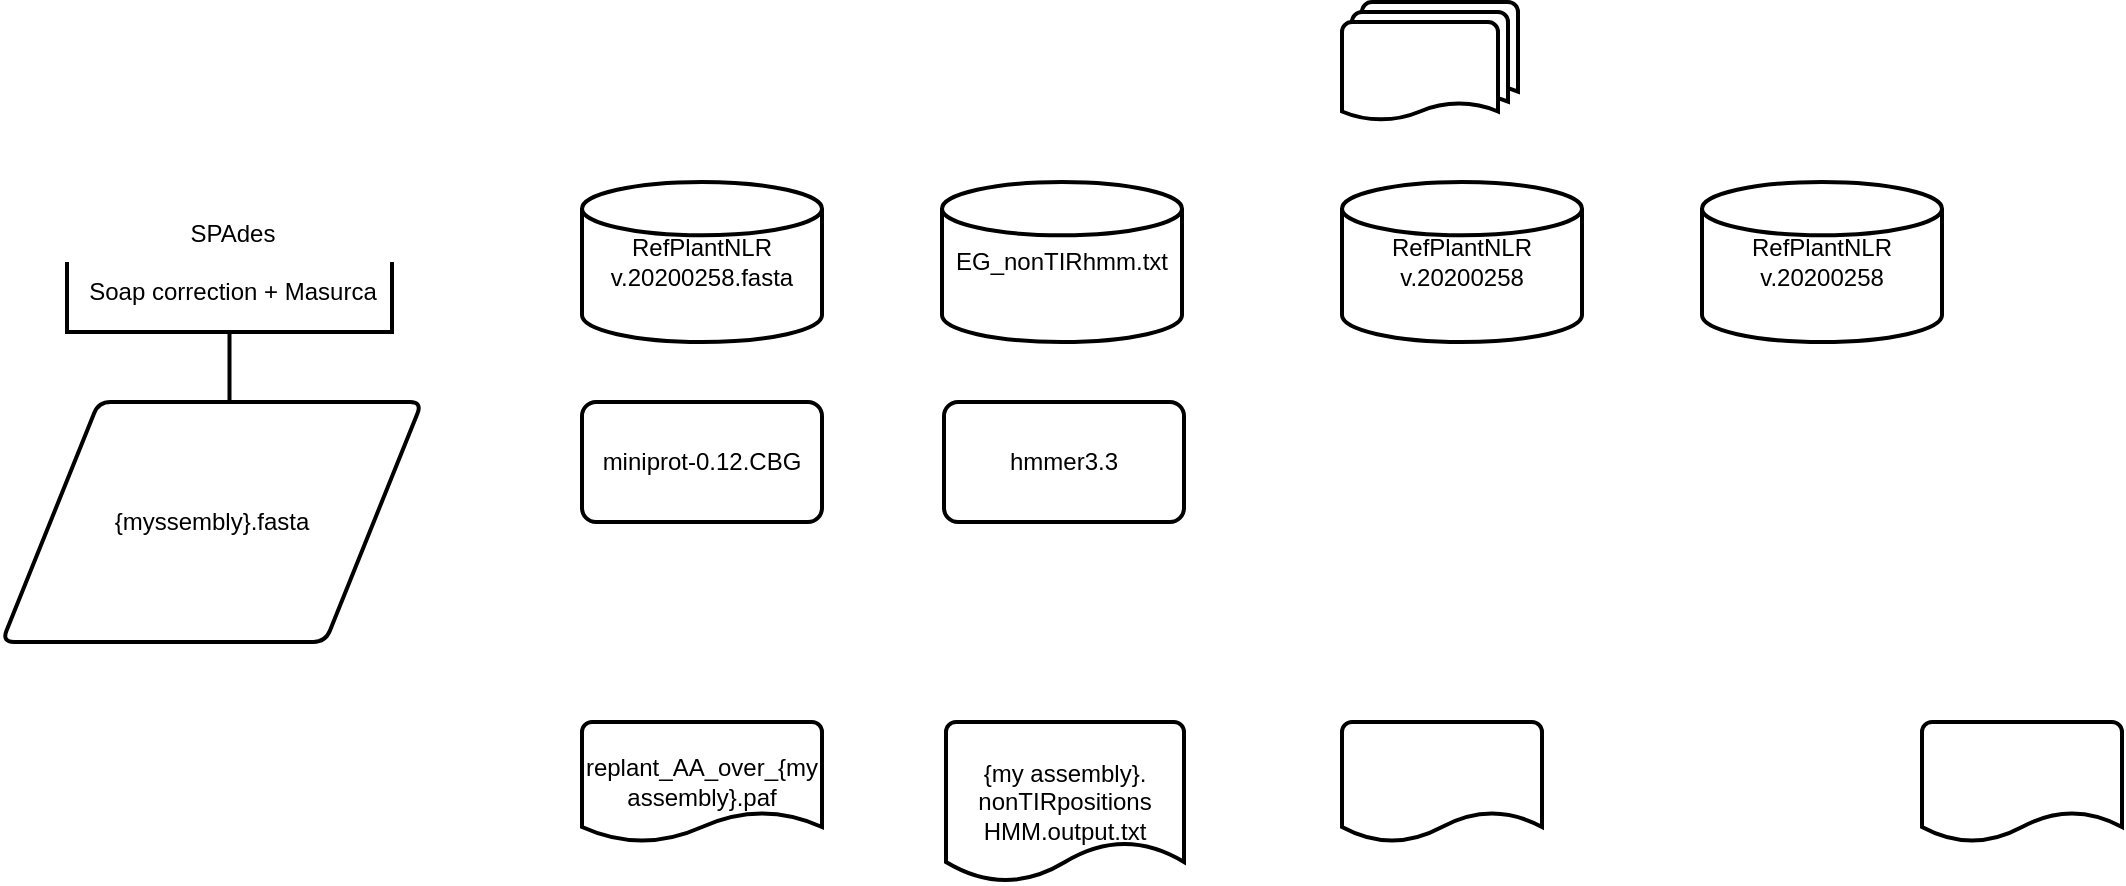 <mxfile version="22.1.4" type="github">
  <diagram id="C5RBs43oDa-KdzZeNtuy" name="Page-1">
    <mxGraphModel dx="1194" dy="560" grid="1" gridSize="10" guides="1" tooltips="1" connect="1" arrows="1" fold="1" page="1" pageScale="1" pageWidth="1600" pageHeight="900" math="0" shadow="0">
      <root>
        <mxCell id="WIyWlLk6GJQsqaUBKTNV-0" />
        <mxCell id="WIyWlLk6GJQsqaUBKTNV-1" parent="WIyWlLk6GJQsqaUBKTNV-0" />
        <mxCell id="aH96cFNIvQmzftlEokGr-0" value="{myssembly}.fasta" style="shape=parallelogram;html=1;strokeWidth=2;perimeter=parallelogramPerimeter;whiteSpace=wrap;rounded=1;arcSize=12;size=0.23;" vertex="1" parent="WIyWlLk6GJQsqaUBKTNV-1">
          <mxGeometry x="90" y="310" width="210" height="120" as="geometry" />
        </mxCell>
        <mxCell id="aH96cFNIvQmzftlEokGr-2" value="" style="strokeWidth=2;html=1;shape=mxgraph.flowchart.annotation_2;align=left;labelPosition=right;pointerEvents=1;rotation=-90;" vertex="1" parent="WIyWlLk6GJQsqaUBKTNV-1">
          <mxGeometry x="168.75" y="193.75" width="70" height="162.5" as="geometry" />
        </mxCell>
        <mxCell id="aH96cFNIvQmzftlEokGr-3" value="SPAdes&lt;br&gt;&lt;br&gt;Soap correction + Masurca" style="text;html=1;align=center;verticalAlign=middle;resizable=0;points=[];autosize=1;strokeColor=none;fillColor=none;" vertex="1" parent="WIyWlLk6GJQsqaUBKTNV-1">
          <mxGeometry x="120" y="210" width="170" height="60" as="geometry" />
        </mxCell>
        <mxCell id="aH96cFNIvQmzftlEokGr-5" value="" style="strokeWidth=2;html=1;shape=mxgraph.flowchart.document2;whiteSpace=wrap;size=0.25;" vertex="1" parent="WIyWlLk6GJQsqaUBKTNV-1">
          <mxGeometry x="1050" y="470" width="100" height="60" as="geometry" />
        </mxCell>
        <mxCell id="aH96cFNIvQmzftlEokGr-6" value="" style="strokeWidth=2;html=1;shape=mxgraph.flowchart.document2;whiteSpace=wrap;size=0.25;" vertex="1" parent="WIyWlLk6GJQsqaUBKTNV-1">
          <mxGeometry x="760" y="470" width="100" height="60" as="geometry" />
        </mxCell>
        <mxCell id="aH96cFNIvQmzftlEokGr-7" value="{my assembly}.&lt;br&gt;nonTIRpositions&lt;br&gt;HMM.output.txt" style="strokeWidth=2;html=1;shape=mxgraph.flowchart.document2;whiteSpace=wrap;size=0.25;" vertex="1" parent="WIyWlLk6GJQsqaUBKTNV-1">
          <mxGeometry x="562" y="470" width="119" height="80" as="geometry" />
        </mxCell>
        <mxCell id="aH96cFNIvQmzftlEokGr-8" value="replant_AA_over_{my assembly}.paf" style="strokeWidth=2;html=1;shape=mxgraph.flowchart.document2;whiteSpace=wrap;size=0.25;" vertex="1" parent="WIyWlLk6GJQsqaUBKTNV-1">
          <mxGeometry x="380" y="470" width="120" height="60" as="geometry" />
        </mxCell>
        <mxCell id="aH96cFNIvQmzftlEokGr-9" value="RefPlantNLR&lt;br&gt;v.20200258.fasta" style="strokeWidth=2;html=1;shape=mxgraph.flowchart.database;whiteSpace=wrap;" vertex="1" parent="WIyWlLk6GJQsqaUBKTNV-1">
          <mxGeometry x="380" y="200" width="120" height="80" as="geometry" />
        </mxCell>
        <mxCell id="aH96cFNIvQmzftlEokGr-11" value="RefPlantNLR&lt;br&gt;v.20200258" style="strokeWidth=2;html=1;shape=mxgraph.flowchart.database;whiteSpace=wrap;" vertex="1" parent="WIyWlLk6GJQsqaUBKTNV-1">
          <mxGeometry x="940" y="200" width="120" height="80" as="geometry" />
        </mxCell>
        <mxCell id="aH96cFNIvQmzftlEokGr-12" value="RefPlantNLR&lt;br&gt;v.20200258" style="strokeWidth=2;html=1;shape=mxgraph.flowchart.database;whiteSpace=wrap;" vertex="1" parent="WIyWlLk6GJQsqaUBKTNV-1">
          <mxGeometry x="760" y="200" width="120" height="80" as="geometry" />
        </mxCell>
        <mxCell id="aH96cFNIvQmzftlEokGr-13" value="EG_nonTIRhmm.txt" style="strokeWidth=2;html=1;shape=mxgraph.flowchart.database;whiteSpace=wrap;" vertex="1" parent="WIyWlLk6GJQsqaUBKTNV-1">
          <mxGeometry x="560" y="200" width="120" height="80" as="geometry" />
        </mxCell>
        <mxCell id="aH96cFNIvQmzftlEokGr-15" value="miniprot-0.12.CBG" style="rounded=1;whiteSpace=wrap;html=1;absoluteArcSize=1;arcSize=14;strokeWidth=2;" vertex="1" parent="WIyWlLk6GJQsqaUBKTNV-1">
          <mxGeometry x="380" y="310" width="120" height="60" as="geometry" />
        </mxCell>
        <mxCell id="aH96cFNIvQmzftlEokGr-16" value="hmmer3.3" style="rounded=1;whiteSpace=wrap;html=1;absoluteArcSize=1;arcSize=14;strokeWidth=2;" vertex="1" parent="WIyWlLk6GJQsqaUBKTNV-1">
          <mxGeometry x="561" y="310" width="120" height="60" as="geometry" />
        </mxCell>
        <mxCell id="aH96cFNIvQmzftlEokGr-20" value="" style="strokeWidth=2;html=1;shape=mxgraph.flowchart.multi-document;whiteSpace=wrap;" vertex="1" parent="WIyWlLk6GJQsqaUBKTNV-1">
          <mxGeometry x="760" y="110" width="88" height="60" as="geometry" />
        </mxCell>
      </root>
    </mxGraphModel>
  </diagram>
</mxfile>
